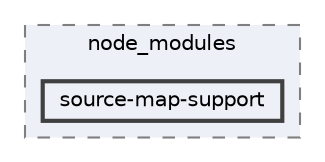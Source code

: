 digraph "pkiclassroomrescheduler/src/main/frontend/node_modules/source-map-support"
{
 // LATEX_PDF_SIZE
  bgcolor="transparent";
  edge [fontname=Helvetica,fontsize=10,labelfontname=Helvetica,labelfontsize=10];
  node [fontname=Helvetica,fontsize=10,shape=box,height=0.2,width=0.4];
  compound=true
  subgraph clusterdir_72953eda66ccb3a2722c28e1c3e6c23b {
    graph [ bgcolor="#edf0f7", pencolor="grey50", label="node_modules", fontname=Helvetica,fontsize=10 style="filled,dashed", URL="dir_72953eda66ccb3a2722c28e1c3e6c23b.html",tooltip=""]
  dir_75fb753d5d0e55847b138934621c1dba [label="source-map-support", fillcolor="#edf0f7", color="grey25", style="filled,bold", URL="dir_75fb753d5d0e55847b138934621c1dba.html",tooltip=""];
  }
}
